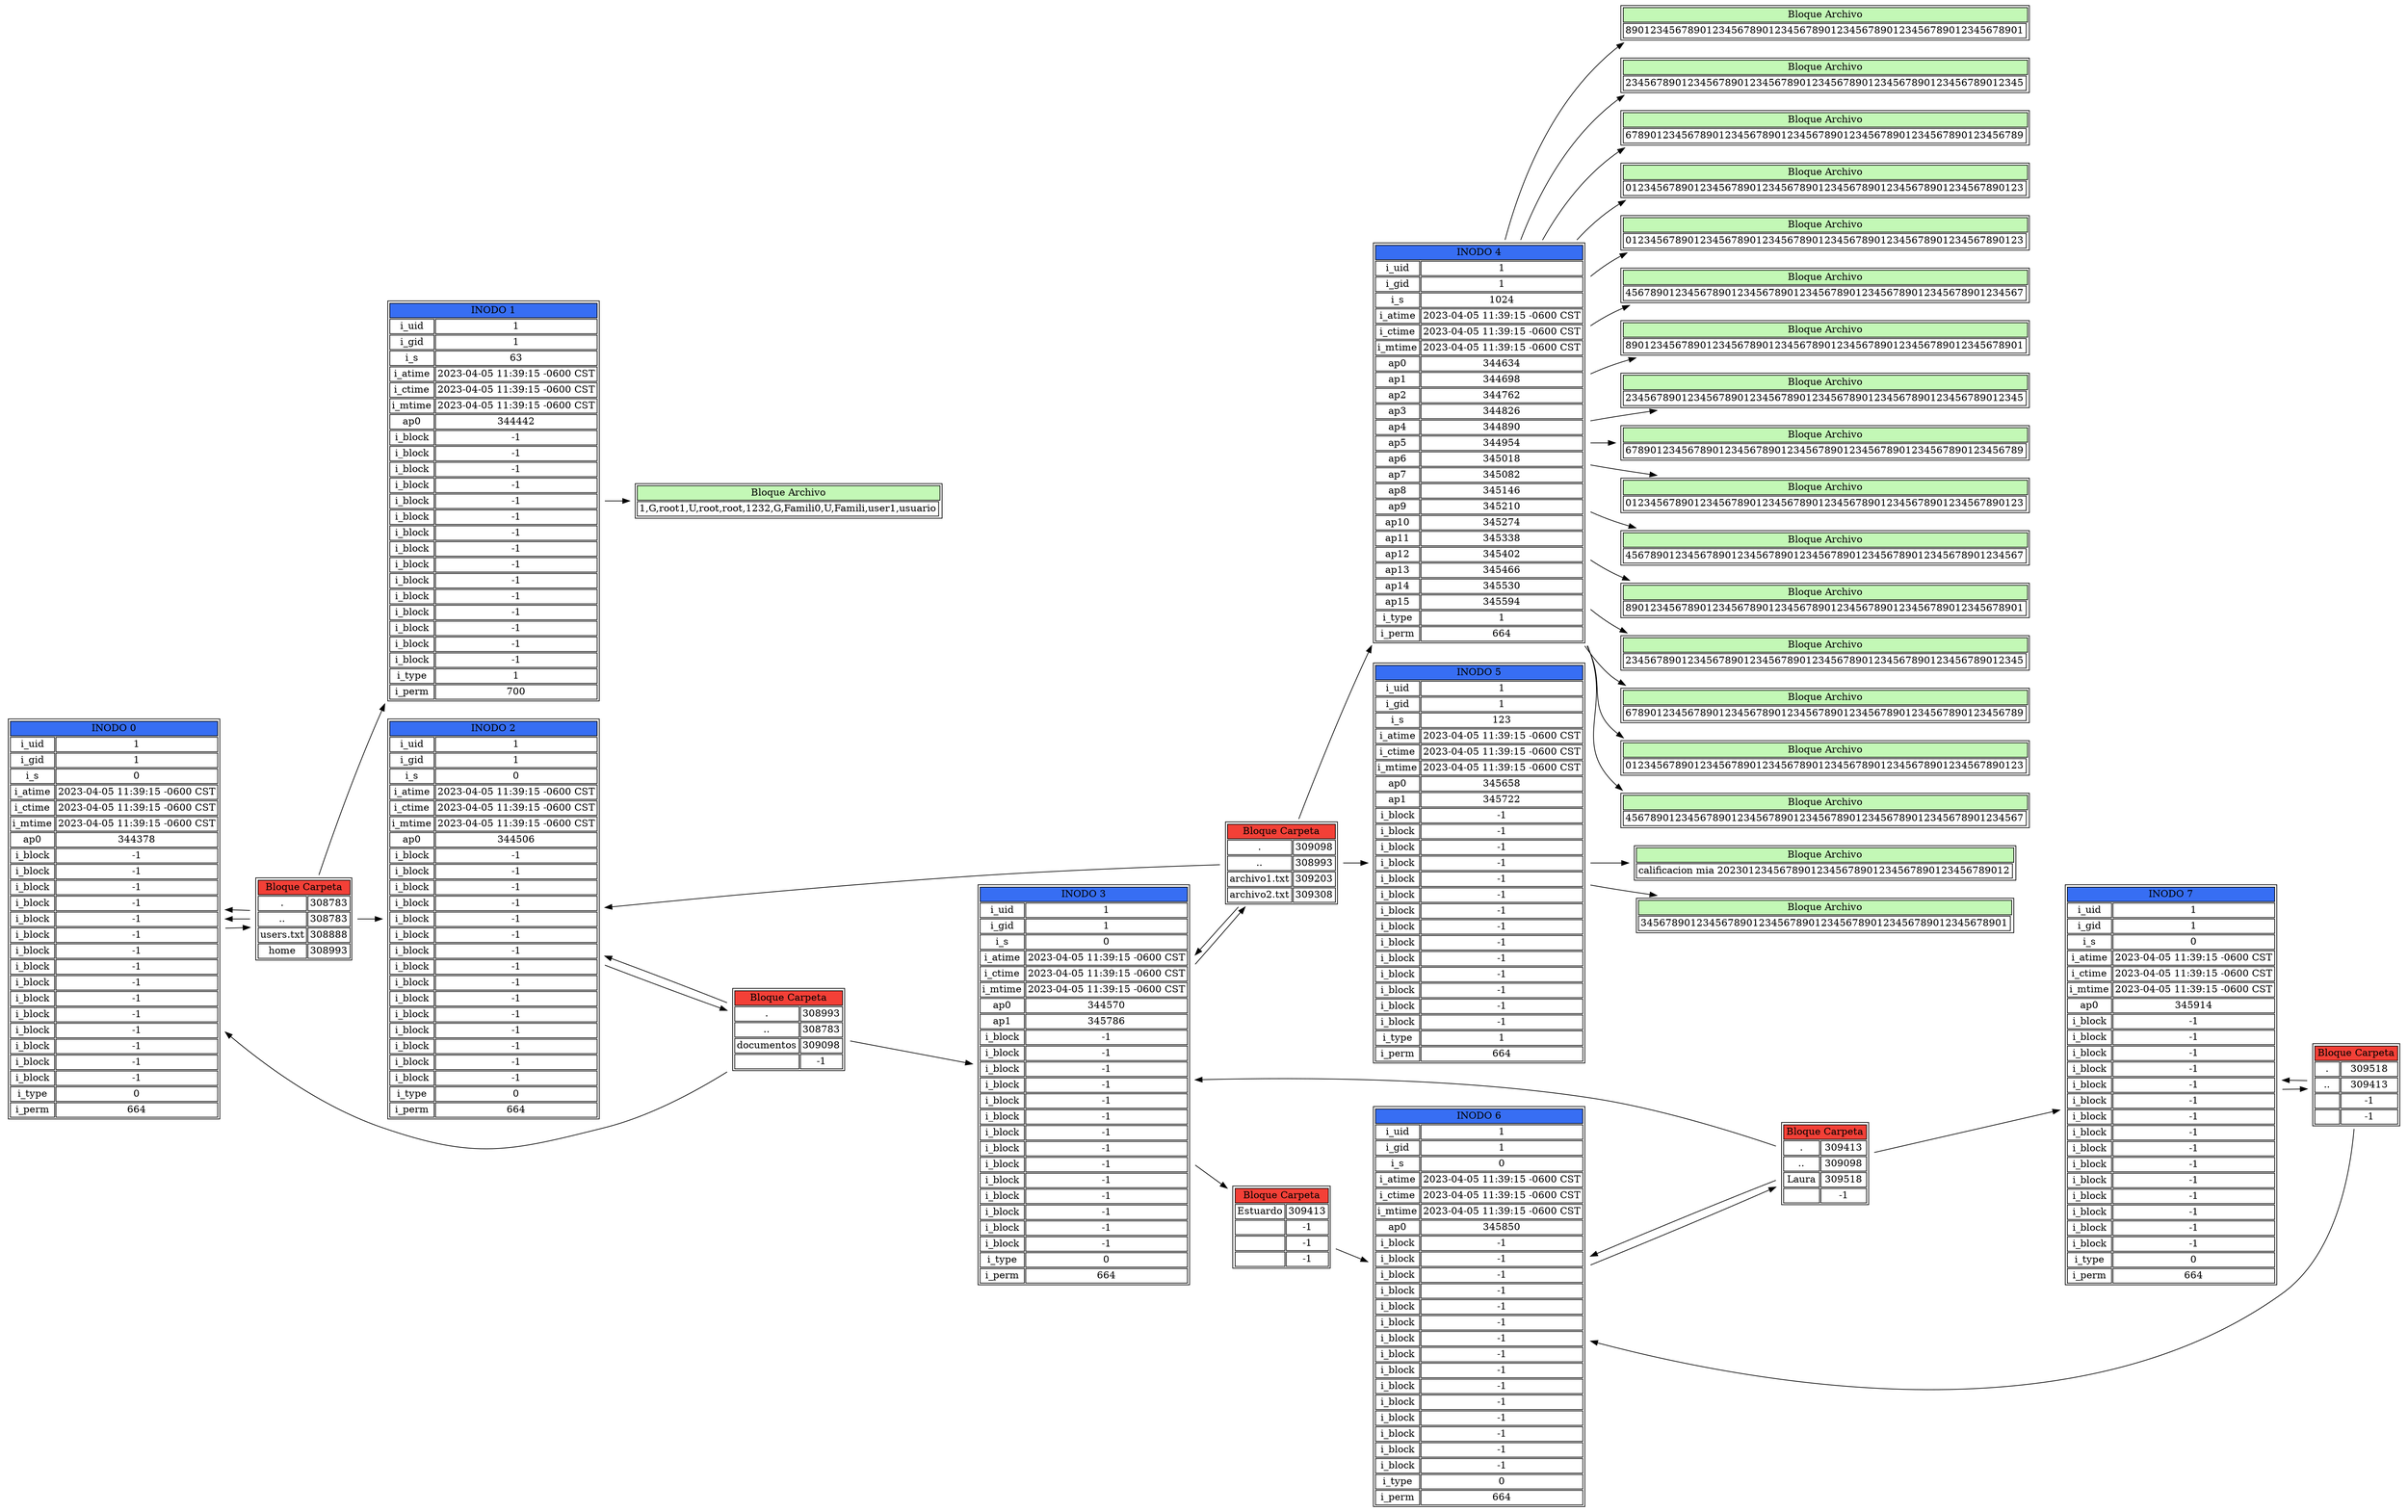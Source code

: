 digraph G {
rankdir=LR;
node[shape=none]
n308783[label=<<table><tr><td colspan="2" bgcolor="#376ef3">INODO 0</td></tr>
<tr>
<td>i_uid</td>
<td>1</td>
</tr>
<tr>
<td>i_gid</td>
<td>1</td>
</tr>
<tr>
<td>i_s</td>
<td>0</td>
</tr>
<tr>
<td>i_atime</td>
<td>2023-04-05 11:39:15 -0600 CST</td>
</tr>
<tr>
<td>i_ctime</td>
<td>2023-04-05 11:39:15 -0600 CST</td>
</tr>
<tr>
<td>i_mtime</td>
<td>2023-04-05 11:39:15 -0600 CST</td>
</tr>
<tr>
<td>ap0</td>
<td port="344378">344378</td>
</tr>
<tr>
<td>i_block</td>
<td>-1</td>
</tr>
<tr>
<td>i_block</td>
<td>-1</td>
</tr>
<tr>
<td>i_block</td>
<td>-1</td>
</tr>
<tr>
<td>i_block</td>
<td>-1</td>
</tr>
<tr>
<td>i_block</td>
<td>-1</td>
</tr>
<tr>
<td>i_block</td>
<td>-1</td>
</tr>
<tr>
<td>i_block</td>
<td>-1</td>
</tr>
<tr>
<td>i_block</td>
<td>-1</td>
</tr>
<tr>
<td>i_block</td>
<td>-1</td>
</tr>
<tr>
<td>i_block</td>
<td>-1</td>
</tr>
<tr>
<td>i_block</td>
<td>-1</td>
</tr>
<tr>
<td>i_block</td>
<td>-1</td>
</tr>
<tr>
<td>i_block</td>
<td>-1</td>
</tr>
<tr>
<td>i_block</td>
<td>-1</td>
</tr>
<tr>
<td>i_block</td>
<td>-1</td>
</tr>
<tr>
<td>i_type</td>
<td>0</td>
</tr>
<tr>
<td>i_perm</td>
<td>664</td>
</tr>
</table>>]
n344378[label=<<table>
<tr>
<td colspan="2" bgcolor="#f34037">Bloque Carpeta</td></tr>
<tr>
<td>.</td>
<td port="308783">308783</td>
</tr>
<tr>
<td>..</td>
<td port="308783">308783</td>
</tr>
<tr>
<td>users.txt</td>
<td port="308888">308888</td>
</tr>
<tr>
<td>home</td>
<td port="308993">308993</td>
</tr>
</table>>]
n308888[label=<<table><tr><td colspan="2" bgcolor="#376ef3">INODO 1</td></tr>
<tr>
<td>i_uid</td>
<td>1</td>
</tr>
<tr>
<td>i_gid</td>
<td>1</td>
</tr>
<tr>
<td>i_s</td>
<td>63</td>
</tr>
<tr>
<td>i_atime</td>
<td>2023-04-05 11:39:15 -0600 CST</td>
</tr>
<tr>
<td>i_ctime</td>
<td>2023-04-05 11:39:15 -0600 CST</td>
</tr>
<tr>
<td>i_mtime</td>
<td>2023-04-05 11:39:15 -0600 CST</td>
</tr>
<tr>
<td>ap0</td>
<td port="344442">344442</td>
</tr>
<tr>
<td>i_block</td>
<td>-1</td>
</tr>
<tr>
<td>i_block</td>
<td>-1</td>
</tr>
<tr>
<td>i_block</td>
<td>-1</td>
</tr>
<tr>
<td>i_block</td>
<td>-1</td>
</tr>
<tr>
<td>i_block</td>
<td>-1</td>
</tr>
<tr>
<td>i_block</td>
<td>-1</td>
</tr>
<tr>
<td>i_block</td>
<td>-1</td>
</tr>
<tr>
<td>i_block</td>
<td>-1</td>
</tr>
<tr>
<td>i_block</td>
<td>-1</td>
</tr>
<tr>
<td>i_block</td>
<td>-1</td>
</tr>
<tr>
<td>i_block</td>
<td>-1</td>
</tr>
<tr>
<td>i_block</td>
<td>-1</td>
</tr>
<tr>
<td>i_block</td>
<td>-1</td>
</tr>
<tr>
<td>i_block</td>
<td>-1</td>
</tr>
<tr>
<td>i_block</td>
<td>-1</td>
</tr>
<tr>
<td>i_type</td>
<td>1</td>
</tr>
<tr>
<td>i_perm</td>
<td>700</td>
</tr>
</table>>]
n344442[label=<<table>
<tr>
<td colspan="2" bgcolor="#c3f8b6">Bloque Archivo</td></tr>
<tr>
<td>1,G,root
1,U,root,root,123
2,G,Famili
0,U,Famili,user1,usuario
</td>
</tr>
</table>>]
n308993[label=<<table><tr><td colspan="2" bgcolor="#376ef3">INODO 2</td></tr>
<tr>
<td>i_uid</td>
<td>1</td>
</tr>
<tr>
<td>i_gid</td>
<td>1</td>
</tr>
<tr>
<td>i_s</td>
<td>0</td>
</tr>
<tr>
<td>i_atime</td>
<td>2023-04-05 11:39:15 -0600 CST</td>
</tr>
<tr>
<td>i_ctime</td>
<td>2023-04-05 11:39:15 -0600 CST</td>
</tr>
<tr>
<td>i_mtime</td>
<td>2023-04-05 11:39:15 -0600 CST</td>
</tr>
<tr>
<td>ap0</td>
<td port="344506">344506</td>
</tr>
<tr>
<td>i_block</td>
<td>-1</td>
</tr>
<tr>
<td>i_block</td>
<td>-1</td>
</tr>
<tr>
<td>i_block</td>
<td>-1</td>
</tr>
<tr>
<td>i_block</td>
<td>-1</td>
</tr>
<tr>
<td>i_block</td>
<td>-1</td>
</tr>
<tr>
<td>i_block</td>
<td>-1</td>
</tr>
<tr>
<td>i_block</td>
<td>-1</td>
</tr>
<tr>
<td>i_block</td>
<td>-1</td>
</tr>
<tr>
<td>i_block</td>
<td>-1</td>
</tr>
<tr>
<td>i_block</td>
<td>-1</td>
</tr>
<tr>
<td>i_block</td>
<td>-1</td>
</tr>
<tr>
<td>i_block</td>
<td>-1</td>
</tr>
<tr>
<td>i_block</td>
<td>-1</td>
</tr>
<tr>
<td>i_block</td>
<td>-1</td>
</tr>
<tr>
<td>i_block</td>
<td>-1</td>
</tr>
<tr>
<td>i_type</td>
<td>0</td>
</tr>
<tr>
<td>i_perm</td>
<td>664</td>
</tr>
</table>>]
n344506[label=<<table>
<tr>
<td colspan="2" bgcolor="#f34037">Bloque Carpeta</td></tr>
<tr>
<td>.</td>
<td port="308993">308993</td>
</tr>
<tr>
<td>..</td>
<td port="308783">308783</td>
</tr>
<tr>
<td>documentos</td>
<td port="309098">309098</td>
</tr>
<tr>
<td></td>
<td port="-1">-1</td>
</tr>
</table>>]
n309098[label=<<table><tr><td colspan="2" bgcolor="#376ef3">INODO 3</td></tr>
<tr>
<td>i_uid</td>
<td>1</td>
</tr>
<tr>
<td>i_gid</td>
<td>1</td>
</tr>
<tr>
<td>i_s</td>
<td>0</td>
</tr>
<tr>
<td>i_atime</td>
<td>2023-04-05 11:39:15 -0600 CST</td>
</tr>
<tr>
<td>i_ctime</td>
<td>2023-04-05 11:39:15 -0600 CST</td>
</tr>
<tr>
<td>i_mtime</td>
<td>2023-04-05 11:39:15 -0600 CST</td>
</tr>
<tr>
<td>ap0</td>
<td port="344570">344570</td>
</tr>
<tr>
<td>ap1</td>
<td port="345786">345786</td>
</tr>
<tr>
<td>i_block</td>
<td>-1</td>
</tr>
<tr>
<td>i_block</td>
<td>-1</td>
</tr>
<tr>
<td>i_block</td>
<td>-1</td>
</tr>
<tr>
<td>i_block</td>
<td>-1</td>
</tr>
<tr>
<td>i_block</td>
<td>-1</td>
</tr>
<tr>
<td>i_block</td>
<td>-1</td>
</tr>
<tr>
<td>i_block</td>
<td>-1</td>
</tr>
<tr>
<td>i_block</td>
<td>-1</td>
</tr>
<tr>
<td>i_block</td>
<td>-1</td>
</tr>
<tr>
<td>i_block</td>
<td>-1</td>
</tr>
<tr>
<td>i_block</td>
<td>-1</td>
</tr>
<tr>
<td>i_block</td>
<td>-1</td>
</tr>
<tr>
<td>i_block</td>
<td>-1</td>
</tr>
<tr>
<td>i_block</td>
<td>-1</td>
</tr>
<tr>
<td>i_type</td>
<td>0</td>
</tr>
<tr>
<td>i_perm</td>
<td>664</td>
</tr>
</table>>]
n344570[label=<<table>
<tr>
<td colspan="2" bgcolor="#f34037">Bloque Carpeta</td></tr>
<tr>
<td>.</td>
<td port="309098">309098</td>
</tr>
<tr>
<td>..</td>
<td port="308993">308993</td>
</tr>
<tr>
<td>archivo1.txt</td>
<td port="309203">309203</td>
</tr>
<tr>
<td>archivo2.txt</td>
<td port="309308">309308</td>
</tr>
</table>>]
n345786[label=<<table>
<tr>
<td colspan="2" bgcolor="#f34037">Bloque Carpeta</td></tr>
<tr>
<td>Estuardo</td>
<td port="309413">309413</td>
</tr>
<tr>
<td></td>
<td port="-1">-1</td>
</tr>
<tr>
<td></td>
<td port="-1">-1</td>
</tr>
<tr>
<td></td>
<td port="-1">-1</td>
</tr>
</table>>]
n309203[label=<<table><tr><td colspan="2" bgcolor="#376ef3">INODO 4</td></tr>
<tr>
<td>i_uid</td>
<td>1</td>
</tr>
<tr>
<td>i_gid</td>
<td>1</td>
</tr>
<tr>
<td>i_s</td>
<td>1024</td>
</tr>
<tr>
<td>i_atime</td>
<td>2023-04-05 11:39:15 -0600 CST</td>
</tr>
<tr>
<td>i_ctime</td>
<td>2023-04-05 11:39:15 -0600 CST</td>
</tr>
<tr>
<td>i_mtime</td>
<td>2023-04-05 11:39:15 -0600 CST</td>
</tr>
<tr>
<td>ap0</td>
<td port="344634">344634</td>
</tr>
<tr>
<td>ap1</td>
<td port="344698">344698</td>
</tr>
<tr>
<td>ap2</td>
<td port="344762">344762</td>
</tr>
<tr>
<td>ap3</td>
<td port="344826">344826</td>
</tr>
<tr>
<td>ap4</td>
<td port="344890">344890</td>
</tr>
<tr>
<td>ap5</td>
<td port="344954">344954</td>
</tr>
<tr>
<td>ap6</td>
<td port="345018">345018</td>
</tr>
<tr>
<td>ap7</td>
<td port="345082">345082</td>
</tr>
<tr>
<td>ap8</td>
<td port="345146">345146</td>
</tr>
<tr>
<td>ap9</td>
<td port="345210">345210</td>
</tr>
<tr>
<td>ap10</td>
<td port="345274">345274</td>
</tr>
<tr>
<td>ap11</td>
<td port="345338">345338</td>
</tr>
<tr>
<td>ap12</td>
<td port="345402">345402</td>
</tr>
<tr>
<td>ap13</td>
<td port="345466">345466</td>
</tr>
<tr>
<td>ap14</td>
<td port="345530">345530</td>
</tr>
<tr>
<td>ap15</td>
<td port="345594">345594</td>
</tr>
<tr>
<td>i_type</td>
<td>1</td>
</tr>
<tr>
<td>i_perm</td>
<td>664</td>
</tr>
</table>>]
n344634[label=<<table>
<tr>
<td colspan="2" bgcolor="#c3f8b6">Bloque Archivo</td></tr>
<tr>
<td>0123456789012345678901234567890123456789012345678901234567890123</td>
</tr>
</table>>]
n344698[label=<<table>
<tr>
<td colspan="2" bgcolor="#c3f8b6">Bloque Archivo</td></tr>
<tr>
<td>4567890123456789012345678901234567890123456789012345678901234567</td>
</tr>
</table>>]
n344762[label=<<table>
<tr>
<td colspan="2" bgcolor="#c3f8b6">Bloque Archivo</td></tr>
<tr>
<td>8901234567890123456789012345678901234567890123456789012345678901</td>
</tr>
</table>>]
n344826[label=<<table>
<tr>
<td colspan="2" bgcolor="#c3f8b6">Bloque Archivo</td></tr>
<tr>
<td>2345678901234567890123456789012345678901234567890123456789012345</td>
</tr>
</table>>]
n344890[label=<<table>
<tr>
<td colspan="2" bgcolor="#c3f8b6">Bloque Archivo</td></tr>
<tr>
<td>6789012345678901234567890123456789012345678901234567890123456789</td>
</tr>
</table>>]
n344954[label=<<table>
<tr>
<td colspan="2" bgcolor="#c3f8b6">Bloque Archivo</td></tr>
<tr>
<td>0123456789012345678901234567890123456789012345678901234567890123</td>
</tr>
</table>>]
n345018[label=<<table>
<tr>
<td colspan="2" bgcolor="#c3f8b6">Bloque Archivo</td></tr>
<tr>
<td>4567890123456789012345678901234567890123456789012345678901234567</td>
</tr>
</table>>]
n345082[label=<<table>
<tr>
<td colspan="2" bgcolor="#c3f8b6">Bloque Archivo</td></tr>
<tr>
<td>8901234567890123456789012345678901234567890123456789012345678901</td>
</tr>
</table>>]
n345146[label=<<table>
<tr>
<td colspan="2" bgcolor="#c3f8b6">Bloque Archivo</td></tr>
<tr>
<td>2345678901234567890123456789012345678901234567890123456789012345</td>
</tr>
</table>>]
n345210[label=<<table>
<tr>
<td colspan="2" bgcolor="#c3f8b6">Bloque Archivo</td></tr>
<tr>
<td>6789012345678901234567890123456789012345678901234567890123456789</td>
</tr>
</table>>]
n345274[label=<<table>
<tr>
<td colspan="2" bgcolor="#c3f8b6">Bloque Archivo</td></tr>
<tr>
<td>0123456789012345678901234567890123456789012345678901234567890123</td>
</tr>
</table>>]
n345338[label=<<table>
<tr>
<td colspan="2" bgcolor="#c3f8b6">Bloque Archivo</td></tr>
<tr>
<td>4567890123456789012345678901234567890123456789012345678901234567</td>
</tr>
</table>>]
n345402[label=<<table>
<tr>
<td colspan="2" bgcolor="#c3f8b6">Bloque Archivo</td></tr>
<tr>
<td>8901234567890123456789012345678901234567890123456789012345678901</td>
</tr>
</table>>]
n345466[label=<<table>
<tr>
<td colspan="2" bgcolor="#c3f8b6">Bloque Archivo</td></tr>
<tr>
<td>2345678901234567890123456789012345678901234567890123456789012345</td>
</tr>
</table>>]
n345530[label=<<table>
<tr>
<td colspan="2" bgcolor="#c3f8b6">Bloque Archivo</td></tr>
<tr>
<td>6789012345678901234567890123456789012345678901234567890123456789</td>
</tr>
</table>>]
n345594[label=<<table>
<tr>
<td colspan="2" bgcolor="#c3f8b6">Bloque Archivo</td></tr>
<tr>
<td>0123456789012345678901234567890123456789012345678901234567890123</td>
</tr>
</table>>]
n309308[label=<<table><tr><td colspan="2" bgcolor="#376ef3">INODO 5</td></tr>
<tr>
<td>i_uid</td>
<td>1</td>
</tr>
<tr>
<td>i_gid</td>
<td>1</td>
</tr>
<tr>
<td>i_s</td>
<td>123</td>
</tr>
<tr>
<td>i_atime</td>
<td>2023-04-05 11:39:15 -0600 CST</td>
</tr>
<tr>
<td>i_ctime</td>
<td>2023-04-05 11:39:15 -0600 CST</td>
</tr>
<tr>
<td>i_mtime</td>
<td>2023-04-05 11:39:15 -0600 CST</td>
</tr>
<tr>
<td>ap0</td>
<td port="345658">345658</td>
</tr>
<tr>
<td>ap1</td>
<td port="345722">345722</td>
</tr>
<tr>
<td>i_block</td>
<td>-1</td>
</tr>
<tr>
<td>i_block</td>
<td>-1</td>
</tr>
<tr>
<td>i_block</td>
<td>-1</td>
</tr>
<tr>
<td>i_block</td>
<td>-1</td>
</tr>
<tr>
<td>i_block</td>
<td>-1</td>
</tr>
<tr>
<td>i_block</td>
<td>-1</td>
</tr>
<tr>
<td>i_block</td>
<td>-1</td>
</tr>
<tr>
<td>i_block</td>
<td>-1</td>
</tr>
<tr>
<td>i_block</td>
<td>-1</td>
</tr>
<tr>
<td>i_block</td>
<td>-1</td>
</tr>
<tr>
<td>i_block</td>
<td>-1</td>
</tr>
<tr>
<td>i_block</td>
<td>-1</td>
</tr>
<tr>
<td>i_block</td>
<td>-1</td>
</tr>
<tr>
<td>i_block</td>
<td>-1</td>
</tr>
<tr>
<td>i_type</td>
<td>1</td>
</tr>
<tr>
<td>i_perm</td>
<td>664</td>
</tr>
</table>>]
n345658[label=<<table>
<tr>
<td colspan="2" bgcolor="#c3f8b6">Bloque Archivo</td></tr>
<tr>
<td>calificacion mia 20230123456789012345678901234567890123456789012</td>
</tr>
</table>>]
n345722[label=<<table>
<tr>
<td colspan="2" bgcolor="#c3f8b6">Bloque Archivo</td></tr>
<tr>
<td>34567890123456789012345678901234567890123456789012345678901</td>
</tr>
</table>>]
n309413[label=<<table><tr><td colspan="2" bgcolor="#376ef3">INODO 6</td></tr>
<tr>
<td>i_uid</td>
<td>1</td>
</tr>
<tr>
<td>i_gid</td>
<td>1</td>
</tr>
<tr>
<td>i_s</td>
<td>0</td>
</tr>
<tr>
<td>i_atime</td>
<td>2023-04-05 11:39:15 -0600 CST</td>
</tr>
<tr>
<td>i_ctime</td>
<td>2023-04-05 11:39:15 -0600 CST</td>
</tr>
<tr>
<td>i_mtime</td>
<td>2023-04-05 11:39:15 -0600 CST</td>
</tr>
<tr>
<td>ap0</td>
<td port="345850">345850</td>
</tr>
<tr>
<td>i_block</td>
<td>-1</td>
</tr>
<tr>
<td>i_block</td>
<td>-1</td>
</tr>
<tr>
<td>i_block</td>
<td>-1</td>
</tr>
<tr>
<td>i_block</td>
<td>-1</td>
</tr>
<tr>
<td>i_block</td>
<td>-1</td>
</tr>
<tr>
<td>i_block</td>
<td>-1</td>
</tr>
<tr>
<td>i_block</td>
<td>-1</td>
</tr>
<tr>
<td>i_block</td>
<td>-1</td>
</tr>
<tr>
<td>i_block</td>
<td>-1</td>
</tr>
<tr>
<td>i_block</td>
<td>-1</td>
</tr>
<tr>
<td>i_block</td>
<td>-1</td>
</tr>
<tr>
<td>i_block</td>
<td>-1</td>
</tr>
<tr>
<td>i_block</td>
<td>-1</td>
</tr>
<tr>
<td>i_block</td>
<td>-1</td>
</tr>
<tr>
<td>i_block</td>
<td>-1</td>
</tr>
<tr>
<td>i_type</td>
<td>0</td>
</tr>
<tr>
<td>i_perm</td>
<td>664</td>
</tr>
</table>>]
n345850[label=<<table>
<tr>
<td colspan="2" bgcolor="#f34037">Bloque Carpeta</td></tr>
<tr>
<td>.</td>
<td port="309413">309413</td>
</tr>
<tr>
<td>..</td>
<td port="309098">309098</td>
</tr>
<tr>
<td>Laura</td>
<td port="309518">309518</td>
</tr>
<tr>
<td></td>
<td port="-1">-1</td>
</tr>
</table>>]
n309518[label=<<table><tr><td colspan="2" bgcolor="#376ef3">INODO 7</td></tr>
<tr>
<td>i_uid</td>
<td>1</td>
</tr>
<tr>
<td>i_gid</td>
<td>1</td>
</tr>
<tr>
<td>i_s</td>
<td>0</td>
</tr>
<tr>
<td>i_atime</td>
<td>2023-04-05 11:39:15 -0600 CST</td>
</tr>
<tr>
<td>i_ctime</td>
<td>2023-04-05 11:39:15 -0600 CST</td>
</tr>
<tr>
<td>i_mtime</td>
<td>2023-04-05 11:39:15 -0600 CST</td>
</tr>
<tr>
<td>ap0</td>
<td port="345914">345914</td>
</tr>
<tr>
<td>i_block</td>
<td>-1</td>
</tr>
<tr>
<td>i_block</td>
<td>-1</td>
</tr>
<tr>
<td>i_block</td>
<td>-1</td>
</tr>
<tr>
<td>i_block</td>
<td>-1</td>
</tr>
<tr>
<td>i_block</td>
<td>-1</td>
</tr>
<tr>
<td>i_block</td>
<td>-1</td>
</tr>
<tr>
<td>i_block</td>
<td>-1</td>
</tr>
<tr>
<td>i_block</td>
<td>-1</td>
</tr>
<tr>
<td>i_block</td>
<td>-1</td>
</tr>
<tr>
<td>i_block</td>
<td>-1</td>
</tr>
<tr>
<td>i_block</td>
<td>-1</td>
</tr>
<tr>
<td>i_block</td>
<td>-1</td>
</tr>
<tr>
<td>i_block</td>
<td>-1</td>
</tr>
<tr>
<td>i_block</td>
<td>-1</td>
</tr>
<tr>
<td>i_block</td>
<td>-1</td>
</tr>
<tr>
<td>i_type</td>
<td>0</td>
</tr>
<tr>
<td>i_perm</td>
<td>664</td>
</tr>
</table>>]
n345914[label=<<table>
<tr>
<td colspan="2" bgcolor="#f34037">Bloque Carpeta</td></tr>
<tr>
<td>.</td>
<td port="309518">309518</td>
</tr>
<tr>
<td>..</td>
<td port="309413">309413</td>
</tr>
<tr>
<td></td>
<td port="-1">-1</td>
</tr>
<tr>
<td></td>
<td port="-1">-1</td>
</tr>
</table>>]
n308783 -> n344378
n344378 -> n308783
n344378 -> n308783
n344378 -> n308888
n344378 -> n308993
n308888 -> n344442
n308993 -> n344506
n344506 -> n308993
n344506 -> n308783
n344506 -> n309098
n309098 -> n344570
n309098 -> n345786
n344570 -> n309098
n344570 -> n308993
n344570 -> n309203
n344570 -> n309308
n345786 -> n309413
n309203 -> n344634
n309203 -> n344698
n309203 -> n344762
n309203 -> n344826
n309203 -> n344890
n309203 -> n344954
n309203 -> n345018
n309203 -> n345082
n309203 -> n345146
n309203 -> n345210
n309203 -> n345274
n309203 -> n345338
n309203 -> n345402
n309203 -> n345466
n309203 -> n345530
n309203 -> n345594
n309308 -> n345658
n309308 -> n345722
n309413 -> n345850
n345850 -> n309413
n345850 -> n309098
n345850 -> n309518
n309518 -> n345914
n345914 -> n309518
n345914 -> n309413
}